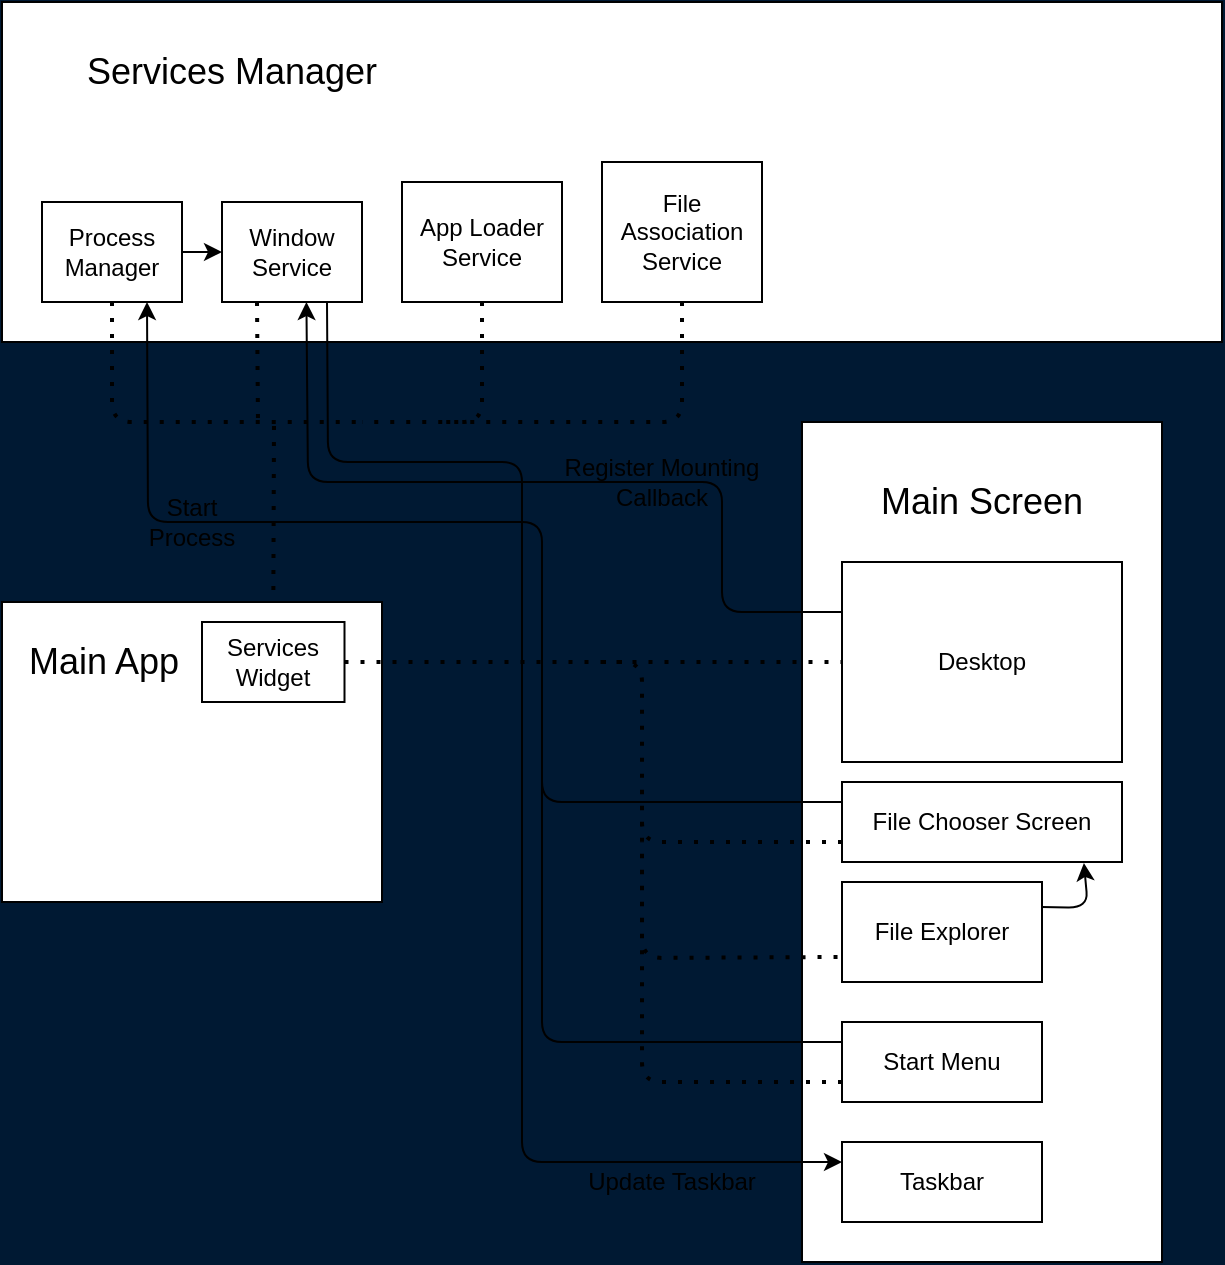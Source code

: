 <mxfile>
    <diagram id="KRG-sjebez78_4-_Vy49" name="Page-1">
        <mxGraphModel dx="778" dy="476" grid="1" gridSize="10" guides="1" tooltips="1" connect="1" arrows="1" fold="1" page="1" pageScale="1" pageWidth="850" pageHeight="1100" background="light-dark(#001933,#252526)" math="0" shadow="0">
            <root>
                <mxCell id="0"/>
                <mxCell id="1" parent="0"/>
                <mxCell id="13" value="" style="rounded=0;whiteSpace=wrap;html=1;" vertex="1" parent="1">
                    <mxGeometry x="480" y="280" width="180" height="420" as="geometry"/>
                </mxCell>
                <mxCell id="24" value="" style="group;" vertex="1" connectable="0" parent="1">
                    <mxGeometry x="80" y="70" width="610" height="170" as="geometry"/>
                </mxCell>
                <mxCell id="11" value="&lt;div style=&quot;text-align: justify;&quot;&gt;&lt;br&gt;&lt;/div&gt;" style="rounded=0;whiteSpace=wrap;html=1;" vertex="1" parent="24">
                    <mxGeometry width="610" height="170" as="geometry"/>
                </mxCell>
                <mxCell id="41" style="edgeStyle=none;shape=connector;rounded=1;html=1;exitX=0.5;exitY=1;exitDx=0;exitDy=0;dashed=1;dashPattern=1 3;strokeColor=default;strokeWidth=2;align=center;verticalAlign=middle;fontFamily=Helvetica;fontSize=11;fontColor=default;labelBackgroundColor=default;endArrow=none;" edge="1" parent="24" source="4">
                    <mxGeometry relative="1" as="geometry">
                        <mxPoint x="180" y="210" as="targetPoint"/>
                        <Array as="points">
                            <mxPoint x="55" y="210"/>
                        </Array>
                    </mxGeometry>
                </mxCell>
                <mxCell id="78" style="edgeStyle=none;html=1;exitX=1;exitY=0.5;exitDx=0;exitDy=0;entryX=0;entryY=0.5;entryDx=0;entryDy=0;" edge="1" parent="24" source="4" target="5">
                    <mxGeometry relative="1" as="geometry"/>
                </mxCell>
                <mxCell id="4" value="Process Manager" style="rounded=0;whiteSpace=wrap;html=1;" vertex="1" parent="24">
                    <mxGeometry x="20" y="100" width="70" height="50" as="geometry"/>
                </mxCell>
                <mxCell id="45" style="edgeStyle=none;shape=connector;rounded=1;html=1;exitX=0.25;exitY=1;exitDx=0;exitDy=0;dashed=1;dashPattern=1 3;strokeColor=default;strokeWidth=2;align=center;verticalAlign=middle;fontFamily=Helvetica;fontSize=11;fontColor=default;labelBackgroundColor=default;endArrow=none;" edge="1" parent="24" source="5">
                    <mxGeometry relative="1" as="geometry">
                        <mxPoint x="128" y="210" as="targetPoint"/>
                    </mxGeometry>
                </mxCell>
                <mxCell id="5" value="Window Service" style="rounded=0;whiteSpace=wrap;html=1;" vertex="1" parent="24">
                    <mxGeometry x="110" y="100" width="70" height="50" as="geometry"/>
                </mxCell>
                <mxCell id="44" style="edgeStyle=none;shape=connector;rounded=1;html=1;exitX=0.5;exitY=1;exitDx=0;exitDy=0;dashed=1;dashPattern=1 3;strokeColor=default;strokeWidth=2;align=center;verticalAlign=middle;fontFamily=Helvetica;fontSize=11;fontColor=default;labelBackgroundColor=default;endArrow=none;" edge="1" parent="24" source="7">
                    <mxGeometry relative="1" as="geometry">
                        <mxPoint x="220" y="210" as="targetPoint"/>
                        <Array as="points">
                            <mxPoint x="240" y="210"/>
                        </Array>
                    </mxGeometry>
                </mxCell>
                <mxCell id="7" value="App Loader Service" style="rounded=0;whiteSpace=wrap;html=1;" vertex="1" parent="24">
                    <mxGeometry x="200" y="90" width="80" height="60" as="geometry"/>
                </mxCell>
                <mxCell id="43" style="edgeStyle=none;shape=connector;rounded=1;html=1;exitX=0.5;exitY=1;exitDx=0;exitDy=0;dashed=1;dashPattern=1 3;strokeColor=default;strokeWidth=2;align=center;verticalAlign=middle;fontFamily=Helvetica;fontSize=11;fontColor=default;labelBackgroundColor=default;endArrow=none;" edge="1" parent="24" source="8">
                    <mxGeometry relative="1" as="geometry">
                        <mxPoint x="180" y="210" as="targetPoint"/>
                        <Array as="points">
                            <mxPoint x="340" y="210"/>
                        </Array>
                    </mxGeometry>
                </mxCell>
                <mxCell id="8" value="File Association Service" style="rounded=0;whiteSpace=wrap;html=1;" vertex="1" parent="24">
                    <mxGeometry x="300" y="80" width="80" height="70" as="geometry"/>
                </mxCell>
                <mxCell id="12" value="&lt;font style=&quot;font-size: 18px;&quot;&gt;Services Manager&lt;/font&gt;" style="text;html=1;align=center;verticalAlign=middle;whiteSpace=wrap;rounded=0;" vertex="1" parent="24">
                    <mxGeometry x="30" width="170" height="70" as="geometry"/>
                </mxCell>
                <mxCell id="63" style="edgeStyle=none;html=1;exitX=0;exitY=0.25;exitDx=0;exitDy=0;entryX=0.603;entryY=1;entryDx=0;entryDy=0;entryPerimeter=0;" edge="1" parent="1" source="15" target="5">
                    <mxGeometry relative="1" as="geometry">
                        <Array as="points">
                            <mxPoint x="440" y="375"/>
                            <mxPoint x="440" y="310"/>
                            <mxPoint x="233" y="310"/>
                        </Array>
                    </mxGeometry>
                </mxCell>
                <mxCell id="65" style="edgeStyle=none;html=1;exitX=0;exitY=0.25;exitDx=0;exitDy=0;entryX=0.75;entryY=1;entryDx=0;entryDy=0;" edge="1" parent="1" source="16" target="4">
                    <mxGeometry relative="1" as="geometry">
                        <Array as="points">
                            <mxPoint x="350" y="590"/>
                            <mxPoint x="350" y="330"/>
                            <mxPoint x="153" y="330"/>
                        </Array>
                    </mxGeometry>
                </mxCell>
                <mxCell id="46" style="edgeStyle=none;shape=connector;rounded=1;html=1;exitX=0.5;exitY=0;exitDx=0;exitDy=0;dashed=1;dashPattern=1 3;strokeColor=default;strokeWidth=2;align=center;verticalAlign=middle;fontFamily=Helvetica;fontSize=11;fontColor=default;labelBackgroundColor=default;endArrow=none;" edge="1" parent="1" source="22">
                    <mxGeometry relative="1" as="geometry">
                        <mxPoint x="216" y="280" as="targetPoint"/>
                    </mxGeometry>
                </mxCell>
                <mxCell id="79" value="" style="group" vertex="1" connectable="0" parent="1">
                    <mxGeometry x="80" y="370" width="190" height="150" as="geometry"/>
                </mxCell>
                <mxCell id="20" value="" style="rounded=0;whiteSpace=wrap;html=1;container=0;" vertex="1" parent="79">
                    <mxGeometry width="190" height="150" as="geometry"/>
                </mxCell>
                <mxCell id="21" value="&lt;font style=&quot;font-size: 18px;&quot;&gt;Main App&lt;/font&gt;" style="text;html=1;align=center;verticalAlign=middle;whiteSpace=wrap;rounded=0;container=0;" vertex="1" parent="79">
                    <mxGeometry x="11.88" y="10" width="78.13" height="40" as="geometry"/>
                </mxCell>
                <mxCell id="22" value="Services Widget" style="rounded=0;whiteSpace=wrap;html=1;container=0;" vertex="1" parent="79">
                    <mxGeometry x="100" y="10" width="71.25" height="40" as="geometry"/>
                </mxCell>
                <mxCell id="14" value="&lt;font style=&quot;font-size: 18px;&quot;&gt;Main Screen&lt;/font&gt;" style="text;html=1;align=center;verticalAlign=middle;whiteSpace=wrap;rounded=0;" vertex="1" parent="1">
                    <mxGeometry x="500" y="290" width="140" height="60" as="geometry"/>
                </mxCell>
                <mxCell id="15" value="Desktop" style="rounded=0;whiteSpace=wrap;html=1;" vertex="1" parent="1">
                    <mxGeometry x="500" y="350" width="140" height="100" as="geometry"/>
                </mxCell>
                <mxCell id="51" style="edgeStyle=none;shape=connector;rounded=1;html=1;exitX=0;exitY=0.75;exitDx=0;exitDy=0;dashed=1;dashPattern=1 3;strokeColor=default;strokeWidth=2;align=center;verticalAlign=middle;fontFamily=Helvetica;fontSize=11;fontColor=default;labelBackgroundColor=default;endArrow=none;" edge="1" parent="1" source="16">
                    <mxGeometry relative="1" as="geometry">
                        <mxPoint x="400" y="490" as="targetPoint"/>
                        <Array as="points">
                            <mxPoint x="400" y="610"/>
                        </Array>
                    </mxGeometry>
                </mxCell>
                <mxCell id="16" value="Start Menu" style="rounded=0;whiteSpace=wrap;html=1;" vertex="1" parent="1">
                    <mxGeometry x="500" y="580" width="100" height="40" as="geometry"/>
                </mxCell>
                <mxCell id="17" value="File Explorer" style="rounded=0;whiteSpace=wrap;html=1;" vertex="1" parent="1">
                    <mxGeometry x="500" y="510" width="100" height="50" as="geometry"/>
                </mxCell>
                <mxCell id="53" style="edgeStyle=none;shape=connector;rounded=1;html=1;exitX=0;exitY=0.75;exitDx=0;exitDy=0;dashed=1;dashPattern=1 3;strokeColor=default;strokeWidth=2;align=center;verticalAlign=middle;fontFamily=Helvetica;fontSize=11;fontColor=default;labelBackgroundColor=default;endArrow=none;" edge="1" parent="1" source="18">
                    <mxGeometry relative="1" as="geometry">
                        <mxPoint x="400" y="460" as="targetPoint"/>
                        <Array as="points">
                            <mxPoint x="400" y="490"/>
                        </Array>
                    </mxGeometry>
                </mxCell>
                <mxCell id="18" value="File Chooser Screen" style="rounded=0;whiteSpace=wrap;html=1;" vertex="1" parent="1">
                    <mxGeometry x="500" y="460" width="140" height="40" as="geometry"/>
                </mxCell>
                <mxCell id="69" style="edgeStyle=none;html=1;exitX=1;exitY=0.25;exitDx=0;exitDy=0;entryX=0.864;entryY=1.013;entryDx=0;entryDy=0;entryPerimeter=0;" edge="1" parent="1" source="17" target="18">
                    <mxGeometry relative="1" as="geometry">
                        <mxPoint x="623" y="490" as="targetPoint"/>
                        <Array as="points">
                            <mxPoint x="623" y="523"/>
                        </Array>
                    </mxGeometry>
                </mxCell>
                <mxCell id="80" value="Taskbar" style="rounded=0;whiteSpace=wrap;html=1;" vertex="1" parent="1">
                    <mxGeometry x="500" y="640" width="100" height="40" as="geometry"/>
                </mxCell>
                <mxCell id="47" style="edgeStyle=none;shape=connector;rounded=1;html=1;exitX=1;exitY=0.5;exitDx=0;exitDy=0;dashed=1;dashPattern=1 3;strokeColor=default;strokeWidth=2;align=center;verticalAlign=middle;fontFamily=Helvetica;fontSize=11;fontColor=default;labelBackgroundColor=default;endArrow=none;entryX=0;entryY=0.5;entryDx=0;entryDy=0;" edge="1" parent="1" source="22" target="15">
                    <mxGeometry relative="1" as="geometry">
                        <mxPoint x="400" y="440" as="targetPoint"/>
                        <Array as="points">
                            <mxPoint x="350" y="400"/>
                            <mxPoint x="400" y="400"/>
                            <mxPoint x="440" y="400"/>
                        </Array>
                    </mxGeometry>
                </mxCell>
                <mxCell id="49" value="" style="edgeStyle=none;orthogonalLoop=1;jettySize=auto;html=1;rounded=1;dashed=1;dashPattern=1 3;strokeColor=default;strokeWidth=2;align=center;verticalAlign=middle;fontFamily=Helvetica;fontSize=11;fontColor=default;labelBackgroundColor=default;endArrow=none;entryX=0;entryY=0.75;entryDx=0;entryDy=0;" edge="1" parent="1" target="17">
                    <mxGeometry width="80" relative="1" as="geometry">
                        <mxPoint x="380" y="400" as="sourcePoint"/>
                        <mxPoint x="490" y="430" as="targetPoint"/>
                        <Array as="points">
                            <mxPoint x="400" y="400"/>
                            <mxPoint x="400" y="548"/>
                        </Array>
                    </mxGeometry>
                </mxCell>
                <mxCell id="73" value="" style="endArrow=none;html=1;exitX=0;exitY=0.25;exitDx=0;exitDy=0;" edge="1" parent="1" source="18">
                    <mxGeometry width="50" height="50" relative="1" as="geometry">
                        <mxPoint x="410" y="440" as="sourcePoint"/>
                        <mxPoint x="350" y="450" as="targetPoint"/>
                        <Array as="points">
                            <mxPoint x="350" y="470"/>
                        </Array>
                    </mxGeometry>
                </mxCell>
                <mxCell id="83" style="edgeStyle=none;html=1;exitX=0.75;exitY=1;exitDx=0;exitDy=0;entryX=0;entryY=0.25;entryDx=0;entryDy=0;" edge="1" parent="1" source="5" target="80">
                    <mxGeometry relative="1" as="geometry">
                        <Array as="points">
                            <mxPoint x="243" y="300"/>
                            <mxPoint x="340" y="300"/>
                            <mxPoint x="340" y="650"/>
                        </Array>
                    </mxGeometry>
                </mxCell>
                <mxCell id="84" value="Update Taskbar" style="text;html=1;align=center;verticalAlign=middle;whiteSpace=wrap;rounded=0;" vertex="1" parent="1">
                    <mxGeometry x="360" y="650" width="110" height="20" as="geometry"/>
                </mxCell>
                <mxCell id="88" value="Start Process" style="text;html=1;align=center;verticalAlign=middle;whiteSpace=wrap;rounded=0;" vertex="1" parent="1">
                    <mxGeometry x="150" y="310" width="50" height="40" as="geometry"/>
                </mxCell>
                <mxCell id="90" value="Register Mounting Callback" style="text;html=1;align=center;verticalAlign=middle;whiteSpace=wrap;rounded=0;" vertex="1" parent="1">
                    <mxGeometry x="350" y="290" width="120" height="40" as="geometry"/>
                </mxCell>
            </root>
        </mxGraphModel>
    </diagram>
</mxfile>